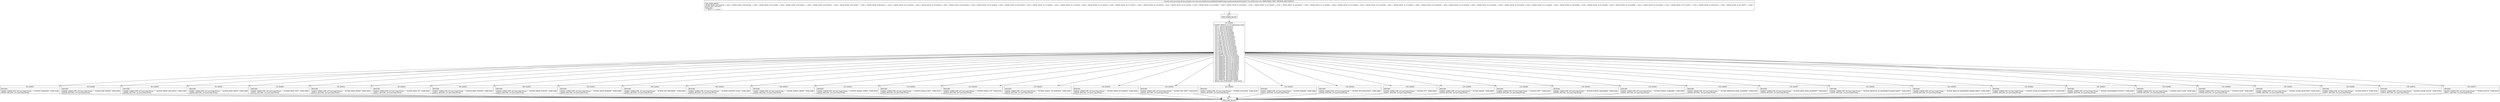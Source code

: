 digraph "CFG forandroidx.core.view.accessibility.AccessibilityNodeInfoCompat.getActionSymbolicName(I)Ljava\/lang\/String;" {
Node_81 [shape=record,label="{81\:\ ?|MTH_ENTER_BLOCK\l}"];
Node_83 [shape=record,label="{83\:\ 0x0000|0x0000: SWITCH  (r1 I:?? A[D('action' int)])\l case 1: goto B:160:0x0075\l case 2: goto B:158:0x0072\l case 4: goto B:156:0x006f\l case 8: goto B:154:0x006c\l case 16: goto B:152:0x0069\l case 32: goto B:150:0x0066\l case 64: goto B:148:0x0063\l case 128: goto B:146:0x0060\l case 256: goto B:144:0x005d\l case 512: goto B:142:0x005a\l case 1024: goto B:140:0x0057\l case 2048: goto B:138:0x0054\l case 4096: goto B:136:0x0051\l case 8192: goto B:134:0x004e\l case 16384: goto B:132:0x004b\l case 32768: goto B:130:0x0048\l case 65536: goto B:128:0x0045\l case 131072: goto B:126:0x0042\l case 262144: goto B:124:0x003f\l case 524288: goto B:122:0x003c\l case 2097152: goto B:120:0x0039\l case 16908342: goto B:118:0x0036\l case 16908343: goto B:116:0x0033\l case 16908344: goto B:114:0x0030\l case 16908345: goto B:112:0x002d\l case 16908346: goto B:110:0x002a\l case 16908347: goto B:108:0x0027\l case 16908348: goto B:106:0x0024\l case 16908349: goto B:104:0x0021\l case 16908354: goto B:102:0x001e\l case 16908356: goto B:100:0x001b\l case 16908357: goto B:98:0x0018\l case 16908358: goto B:96:0x0015\l case 16908359: goto B:94:0x0012\l case 16908360: goto B:92:0x000f\l case 16908361: goto B:90:0x000c\l case 16908362: goto B:88:0x0009\l case 16908372: goto B:86:0x0006\l default: goto B:84:0x0003  (LINE:4230)\l}"];
Node_84 [shape=record,label="{84\:\ 0x0003|RETURN\l|0x0003: CONST_STR  (r0 I:java.lang.String) =  \"ACTION_UNKNOWN\"  (LINE:4308)\l0x0005: RETURN  (r0 I:java.lang.String) \l}"];
Node_82 [shape=record,label="{82\:\ ?|MTH_EXIT_BLOCK\l}"];
Node_86 [shape=record,label="{86\:\ 0x0006|RETURN\l|0x0006: CONST_STR  (r0 I:java.lang.String) =  \"ACTION_IME_ENTER\"  (LINE:4306)\l0x0008: RETURN  (r0 I:java.lang.String) \l}"];
Node_88 [shape=record,label="{88\:\ 0x0009|RETURN\l|0x0009: CONST_STR  (r0 I:java.lang.String) =  \"ACTION_PRESS_AND_HOLD\"  (LINE:4304)\l0x000b: RETURN  (r0 I:java.lang.String) \l}"];
Node_90 [shape=record,label="{90\:\ 0x000c|RETURN\l|0x000c: CONST_STR  (r0 I:java.lang.String) =  \"ACTION_PAGE_RIGHT\"  (LINE:4288)\l0x000e: RETURN  (r0 I:java.lang.String) \l}"];
Node_92 [shape=record,label="{92\:\ 0x000f|RETURN\l|0x000f: CONST_STR  (r0 I:java.lang.String) =  \"ACTION_PAGE_LEFT\"  (LINE:4286)\l0x0011: RETURN  (r0 I:java.lang.String) \l}"];
Node_94 [shape=record,label="{94\:\ 0x0012|RETURN\l|0x0012: CONST_STR  (r0 I:java.lang.String) =  \"ACTION_PAGE_DOWN\"  (LINE:4282)\l0x0014: RETURN  (r0 I:java.lang.String) \l}"];
Node_96 [shape=record,label="{96\:\ 0x0015|RETURN\l|0x0015: CONST_STR  (r0 I:java.lang.String) =  \"ACTION_PAGE_UP\"  (LINE:4284)\l0x0017: RETURN  (r0 I:java.lang.String) \l}"];
Node_98 [shape=record,label="{98\:\ 0x0018|RETURN\l|0x0018: CONST_STR  (r0 I:java.lang.String) =  \"ACTION_HIDE_TOOLTIP\"  (LINE:4302)\l0x001a: RETURN  (r0 I:java.lang.String) \l}"];
Node_100 [shape=record,label="{100\:\ 0x001b|RETURN\l|0x001b: CONST_STR  (r0 I:java.lang.String) =  \"ACTION_SHOW_TOOLTIP\"  (LINE:4300)\l0x001d: RETURN  (r0 I:java.lang.String) \l}"];
Node_102 [shape=record,label="{102\:\ 0x001e|RETURN\l|0x001e: CONST_STR  (r0 I:java.lang.String) =  \"ACTION_MOVE_WINDOW\"  (LINE:4298)\l0x0020: RETURN  (r0 I:java.lang.String) \l}"];
Node_104 [shape=record,label="{104\:\ 0x0021|RETURN\l|0x0021: CONST_STR  (r0 I:java.lang.String) =  \"ACTION_SET_PROGRESS\"  (LINE:4296)\l0x0023: RETURN  (r0 I:java.lang.String) \l}"];
Node_106 [shape=record,label="{106\:\ 0x0024|RETURN\l|0x0024: CONST_STR  (r0 I:java.lang.String) =  \"ACTION_CONTEXT_CLICK\"  (LINE:4294)\l0x0026: RETURN  (r0 I:java.lang.String) \l}"];
Node_108 [shape=record,label="{108\:\ 0x0027|RETURN\l|0x0027: CONST_STR  (r0 I:java.lang.String) =  \"ACTION_SCROLL_RIGHT\"  (LINE:4280)\l0x0029: RETURN  (r0 I:java.lang.String) \l}"];
Node_110 [shape=record,label="{110\:\ 0x002a|RETURN\l|0x002a: CONST_STR  (r0 I:java.lang.String) =  \"ACTION_SCROLL_DOWN\"  (LINE:4278)\l0x002c: RETURN  (r0 I:java.lang.String) \l}"];
Node_112 [shape=record,label="{112\:\ 0x002d|RETURN\l|0x002d: CONST_STR  (r0 I:java.lang.String) =  \"ACTION_SCROLL_LEFT\"  (LINE:4276)\l0x002f: RETURN  (r0 I:java.lang.String) \l}"];
Node_114 [shape=record,label="{114\:\ 0x0030|RETURN\l|0x0030: CONST_STR  (r0 I:java.lang.String) =  \"ACTION_SCROLL_UP\"  (LINE:4274)\l0x0032: RETURN  (r0 I:java.lang.String) \l}"];
Node_116 [shape=record,label="{116\:\ 0x0033|RETURN\l|0x0033: CONST_STR  (r0 I:java.lang.String) =  \"ACTION_SCROLL_TO_POSITION\"  (LINE:4292)\l0x0035: RETURN  (r0 I:java.lang.String) \l}"];
Node_118 [shape=record,label="{118\:\ 0x0036|RETURN\l|0x0036: CONST_STR  (r0 I:java.lang.String) =  \"ACTION_SHOW_ON_SCREEN\"  (LINE:4290)\l0x0038: RETURN  (r0 I:java.lang.String) \l}"];
Node_120 [shape=record,label="{120\:\ 0x0039|RETURN\l|0x0039: CONST_STR  (r0 I:java.lang.String) =  \"ACTION_SET_TEXT\"  (LINE:4272)\l0x003b: RETURN  (r0 I:java.lang.String) \l}"];
Node_122 [shape=record,label="{122\:\ 0x003c|RETURN\l|0x003c: CONST_STR  (r0 I:java.lang.String) =  \"ACTION_COLLAPSE\"  (LINE:4270)\l0x003e: RETURN  (r0 I:java.lang.String) \l}"];
Node_124 [shape=record,label="{124\:\ 0x003f|RETURN\l|0x003f: CONST_STR  (r0 I:java.lang.String) =  \"ACTION_EXPAND\"  (LINE:4268)\l0x0041: RETURN  (r0 I:java.lang.String) \l}"];
Node_126 [shape=record,label="{126\:\ 0x0042|RETURN\l|0x0042: CONST_STR  (r0 I:java.lang.String) =  \"ACTION_SET_SELECTION\"  (LINE:4266)\l0x0044: RETURN  (r0 I:java.lang.String) \l}"];
Node_128 [shape=record,label="{128\:\ 0x0045|RETURN\l|0x0045: CONST_STR  (r0 I:java.lang.String) =  \"ACTION_CUT\"  (LINE:4260)\l0x0047: RETURN  (r0 I:java.lang.String) \l}"];
Node_130 [shape=record,label="{130\:\ 0x0048|RETURN\l|0x0048: CONST_STR  (r0 I:java.lang.String) =  \"ACTION_PASTE\"  (LINE:4264)\l0x004a: RETURN  (r0 I:java.lang.String) \l}"];
Node_132 [shape=record,label="{132\:\ 0x004b|RETURN\l|0x004b: CONST_STR  (r0 I:java.lang.String) =  \"ACTION_COPY\"  (LINE:4262)\l0x004d: RETURN  (r0 I:java.lang.String) \l}"];
Node_134 [shape=record,label="{134\:\ 0x004e|RETURN\l|0x004e: CONST_STR  (r0 I:java.lang.String) =  \"ACTION_SCROLL_BACKWARD\"  (LINE:4258)\l0x0050: RETURN  (r0 I:java.lang.String) \l}"];
Node_136 [shape=record,label="{136\:\ 0x0051|RETURN\l|0x0051: CONST_STR  (r0 I:java.lang.String) =  \"ACTION_SCROLL_FORWARD\"  (LINE:4256)\l0x0053: RETURN  (r0 I:java.lang.String) \l}"];
Node_138 [shape=record,label="{138\:\ 0x0054|RETURN\l|0x0054: CONST_STR  (r0 I:java.lang.String) =  \"ACTION_PREVIOUS_HTML_ELEMENT\"  (LINE:4254)\l0x0056: RETURN  (r0 I:java.lang.String) \l}"];
Node_140 [shape=record,label="{140\:\ 0x0057|RETURN\l|0x0057: CONST_STR  (r0 I:java.lang.String) =  \"ACTION_NEXT_HTML_ELEMENT\"  (LINE:4252)\l0x0059: RETURN  (r0 I:java.lang.String) \l}"];
Node_142 [shape=record,label="{142\:\ 0x005a|RETURN\l|0x005a: CONST_STR  (r0 I:java.lang.String) =  \"ACTION_PREVIOUS_AT_MOVEMENT_GRANULARITY\"  (LINE:4250)\l0x005c: RETURN  (r0 I:java.lang.String) \l}"];
Node_144 [shape=record,label="{144\:\ 0x005d|RETURN\l|0x005d: CONST_STR  (r0 I:java.lang.String) =  \"ACTION_NEXT_AT_MOVEMENT_GRANULARITY\"  (LINE:4248)\l0x005f: RETURN  (r0 I:java.lang.String) \l}"];
Node_146 [shape=record,label="{146\:\ 0x0060|RETURN\l|0x0060: CONST_STR  (r0 I:java.lang.String) =  \"ACTION_CLEAR_ACCESSIBILITY_FOCUS\"  (LINE:4246)\l0x0062: RETURN  (r0 I:java.lang.String) \l}"];
Node_148 [shape=record,label="{148\:\ 0x0063|RETURN\l|0x0063: CONST_STR  (r0 I:java.lang.String) =  \"ACTION_ACCESSIBILITY_FOCUS\"  (LINE:4244)\l0x0065: RETURN  (r0 I:java.lang.String) \l}"];
Node_150 [shape=record,label="{150\:\ 0x0066|RETURN\l|0x0066: CONST_STR  (r0 I:java.lang.String) =  \"ACTION_LONG_CLICK\"  (LINE:4242)\l0x0068: RETURN  (r0 I:java.lang.String) \l}"];
Node_152 [shape=record,label="{152\:\ 0x0069|RETURN\l|0x0069: CONST_STR  (r0 I:java.lang.String) =  \"ACTION_CLICK\"  (LINE:4240)\l0x006b: RETURN  (r0 I:java.lang.String) \l}"];
Node_154 [shape=record,label="{154\:\ 0x006c|RETURN\l|0x006c: CONST_STR  (r0 I:java.lang.String) =  \"ACTION_CLEAR_SELECTION\"  (LINE:4238)\l0x006e: RETURN  (r0 I:java.lang.String) \l}"];
Node_156 [shape=record,label="{156\:\ 0x006f|RETURN\l|0x006f: CONST_STR  (r0 I:java.lang.String) =  \"ACTION_SELECT\"  (LINE:4236)\l0x0071: RETURN  (r0 I:java.lang.String) \l}"];
Node_158 [shape=record,label="{158\:\ 0x0072|RETURN\l|0x0072: CONST_STR  (r0 I:java.lang.String) =  \"ACTION_CLEAR_FOCUS\"  (LINE:4234)\l0x0074: RETURN  (r0 I:java.lang.String) \l}"];
Node_160 [shape=record,label="{160\:\ 0x0075|RETURN\l|0x0075: CONST_STR  (r0 I:java.lang.String) =  \"ACTION_FOCUS\"  (LINE:4232)\l0x0077: RETURN  (r0 I:java.lang.String) \l}"];
MethodNode[shape=record,label="{private static java.lang.String androidx.core.view.accessibility.AccessibilityNodeInfoCompat.getActionSymbolicName((r1 I:int A[D('action' int), IMMUTABLE_TYPE, METHOD_ARGUMENT]))  | USE_LINES_HINTS\lCROSS_EDGE: B:87:0x0008 \-\> B:82:?, CROSS_EDGE: B:89:0x000b \-\> B:82:?, CROSS_EDGE: B:91:0x000e \-\> B:82:?, CROSS_EDGE: B:93:0x0011 \-\> B:82:?, CROSS_EDGE: B:95:0x0014 \-\> B:82:?, CROSS_EDGE: B:97:0x0017 \-\> B:82:?, CROSS_EDGE: B:99:0x001a \-\> B:82:?, CROSS_EDGE: B:101:0x001d \-\> B:82:?, CROSS_EDGE: B:103:0x0020 \-\> B:82:?, CROSS_EDGE: B:105:0x0023 \-\> B:82:?, CROSS_EDGE: B:107:0x0026 \-\> B:82:?, CROSS_EDGE: B:109:0x0029 \-\> B:82:?, CROSS_EDGE: B:111:0x002c \-\> B:82:?, CROSS_EDGE: B:113:0x002f \-\> B:82:?, CROSS_EDGE: B:115:0x0032 \-\> B:82:?, CROSS_EDGE: B:117:0x0035 \-\> B:82:?, CROSS_EDGE: B:119:0x0038 \-\> B:82:?, CROSS_EDGE: B:121:0x003b \-\> B:82:?, CROSS_EDGE: B:123:0x003e \-\> B:82:?, CROSS_EDGE: B:125:0x0041 \-\> B:82:?, CROSS_EDGE: B:127:0x0044 \-\> B:82:?, CROSS_EDGE: B:129:0x0047 \-\> B:82:?, CROSS_EDGE: B:131:0x004a \-\> B:82:?, CROSS_EDGE: B:133:0x004d \-\> B:82:?, CROSS_EDGE: B:135:0x0050 \-\> B:82:?, CROSS_EDGE: B:137:0x0053 \-\> B:82:?, CROSS_EDGE: B:139:0x0056 \-\> B:82:?, CROSS_EDGE: B:141:0x0059 \-\> B:82:?, CROSS_EDGE: B:143:0x005c \-\> B:82:?, CROSS_EDGE: B:145:0x005f \-\> B:82:?, CROSS_EDGE: B:147:0x0062 \-\> B:82:?, CROSS_EDGE: B:149:0x0065 \-\> B:82:?, CROSS_EDGE: B:151:0x0068 \-\> B:82:?, CROSS_EDGE: B:153:0x006b \-\> B:82:?, CROSS_EDGE: B:155:0x006e \-\> B:82:?, CROSS_EDGE: B:157:0x0071 \-\> B:82:?, CROSS_EDGE: B:159:0x0074 \-\> B:82:?, CROSS_EDGE: B:161:0x0077 \-\> B:82:?\lINLINE_NOT_NEEDED\lDebug Info:\l  \-1 \-0x0111: r1 'action' I\l}"];
MethodNode -> Node_81;Node_81 -> Node_83;
Node_83 -> Node_84;
Node_83 -> Node_86;
Node_83 -> Node_88;
Node_83 -> Node_90;
Node_83 -> Node_92;
Node_83 -> Node_94;
Node_83 -> Node_96;
Node_83 -> Node_98;
Node_83 -> Node_100;
Node_83 -> Node_102;
Node_83 -> Node_104;
Node_83 -> Node_106;
Node_83 -> Node_108;
Node_83 -> Node_110;
Node_83 -> Node_112;
Node_83 -> Node_114;
Node_83 -> Node_116;
Node_83 -> Node_118;
Node_83 -> Node_120;
Node_83 -> Node_122;
Node_83 -> Node_124;
Node_83 -> Node_126;
Node_83 -> Node_128;
Node_83 -> Node_130;
Node_83 -> Node_132;
Node_83 -> Node_134;
Node_83 -> Node_136;
Node_83 -> Node_138;
Node_83 -> Node_140;
Node_83 -> Node_142;
Node_83 -> Node_144;
Node_83 -> Node_146;
Node_83 -> Node_148;
Node_83 -> Node_150;
Node_83 -> Node_152;
Node_83 -> Node_154;
Node_83 -> Node_156;
Node_83 -> Node_158;
Node_83 -> Node_160;
Node_84 -> Node_82;
Node_86 -> Node_82;
Node_88 -> Node_82;
Node_90 -> Node_82;
Node_92 -> Node_82;
Node_94 -> Node_82;
Node_96 -> Node_82;
Node_98 -> Node_82;
Node_100 -> Node_82;
Node_102 -> Node_82;
Node_104 -> Node_82;
Node_106 -> Node_82;
Node_108 -> Node_82;
Node_110 -> Node_82;
Node_112 -> Node_82;
Node_114 -> Node_82;
Node_116 -> Node_82;
Node_118 -> Node_82;
Node_120 -> Node_82;
Node_122 -> Node_82;
Node_124 -> Node_82;
Node_126 -> Node_82;
Node_128 -> Node_82;
Node_130 -> Node_82;
Node_132 -> Node_82;
Node_134 -> Node_82;
Node_136 -> Node_82;
Node_138 -> Node_82;
Node_140 -> Node_82;
Node_142 -> Node_82;
Node_144 -> Node_82;
Node_146 -> Node_82;
Node_148 -> Node_82;
Node_150 -> Node_82;
Node_152 -> Node_82;
Node_154 -> Node_82;
Node_156 -> Node_82;
Node_158 -> Node_82;
Node_160 -> Node_82;
}

